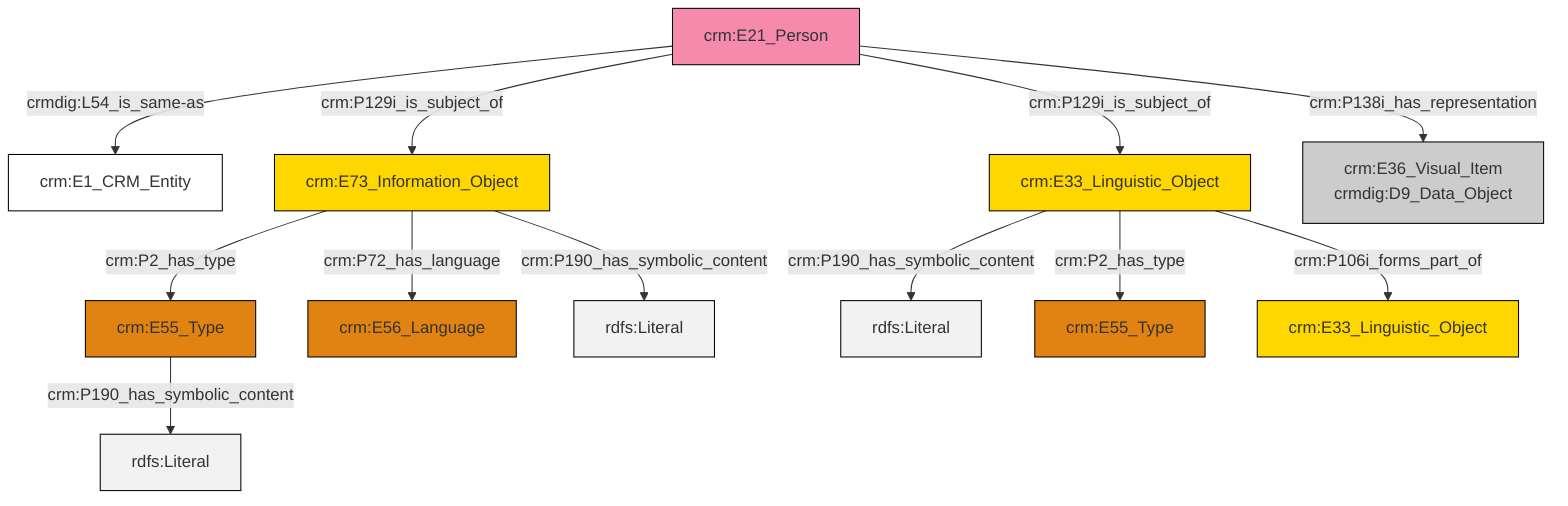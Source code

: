 graph TD
classDef Literal fill:#f2f2f2,stroke:#000000;
classDef CRM_Entity fill:#FFFFFF,stroke:#000000;
classDef Temporal_Entity fill:#00C9E6, stroke:#000000;
classDef Type fill:#E18312, stroke:#000000;
classDef Time-Span fill:#2C9C91, stroke:#000000;
classDef Appellation fill:#FFEB7F, stroke:#000000;
classDef Place fill:#008836, stroke:#000000;
classDef Persistent_Item fill:#B266B2, stroke:#000000;
classDef Conceptual_Object fill:#FFD700, stroke:#000000;
classDef Physical_Thing fill:#D2B48C, stroke:#000000;
classDef Actor fill:#f58aad, stroke:#000000;
classDef PC_Classes fill:#4ce600, stroke:#000000;
classDef Multi fill:#cccccc,stroke:#000000;

0["crm:E33_Linguistic_Object"]:::Conceptual_Object -->|crm:P190_has_symbolic_content| 2[rdfs:Literal]:::Literal
10["crm:E21_Person"]:::Actor -->|crmdig:L54_is_same-as| 6["crm:E1_CRM_Entity"]:::CRM_Entity
14["crm:E73_Information_Object"]:::Conceptual_Object -->|crm:P2_has_type| 12["crm:E55_Type"]:::Type
0["crm:E33_Linguistic_Object"]:::Conceptual_Object -->|crm:P2_has_type| 3["crm:E55_Type"]:::Type
14["crm:E73_Information_Object"]:::Conceptual_Object -->|crm:P72_has_language| 8["crm:E56_Language"]:::Type
14["crm:E73_Information_Object"]:::Conceptual_Object -->|crm:P190_has_symbolic_content| 17[rdfs:Literal]:::Literal
10["crm:E21_Person"]:::Actor -->|crm:P129i_is_subject_of| 14["crm:E73_Information_Object"]:::Conceptual_Object
0["crm:E33_Linguistic_Object"]:::Conceptual_Object -->|crm:P106i_forms_part_of| 19["crm:E33_Linguistic_Object"]:::Conceptual_Object
10["crm:E21_Person"]:::Actor -->|crm:P129i_is_subject_of| 0["crm:E33_Linguistic_Object"]:::Conceptual_Object
10["crm:E21_Person"]:::Actor -->|crm:P138i_has_representation| 15["crm:E36_Visual_Item<br>crmdig:D9_Data_Object"]:::Multi
12["crm:E55_Type"]:::Type -->|crm:P190_has_symbolic_content| 20[rdfs:Literal]:::Literal